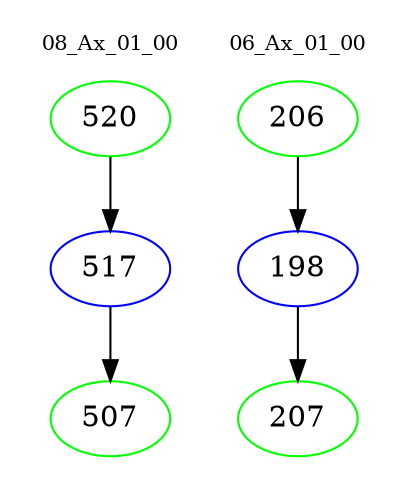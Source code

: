 digraph{
subgraph cluster_0 {
color = white
label = "08_Ax_01_00";
fontsize=10;
T0_520 [label="520", color="green"]
T0_520 -> T0_517 [color="black"]
T0_517 [label="517", color="blue"]
T0_517 -> T0_507 [color="black"]
T0_507 [label="507", color="green"]
}
subgraph cluster_1 {
color = white
label = "06_Ax_01_00";
fontsize=10;
T1_206 [label="206", color="green"]
T1_206 -> T1_198 [color="black"]
T1_198 [label="198", color="blue"]
T1_198 -> T1_207 [color="black"]
T1_207 [label="207", color="green"]
}
}
